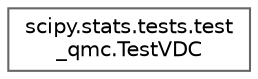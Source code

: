 digraph "Graphical Class Hierarchy"
{
 // LATEX_PDF_SIZE
  bgcolor="transparent";
  edge [fontname=Helvetica,fontsize=10,labelfontname=Helvetica,labelfontsize=10];
  node [fontname=Helvetica,fontsize=10,shape=box,height=0.2,width=0.4];
  rankdir="LR";
  Node0 [id="Node000000",label="scipy.stats.tests.test\l_qmc.TestVDC",height=0.2,width=0.4,color="grey40", fillcolor="white", style="filled",URL="$dd/d34/classscipy_1_1stats_1_1tests_1_1test__qmc_1_1TestVDC.html",tooltip=" "];
}
